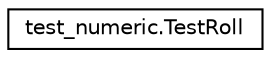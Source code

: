digraph "Graphical Class Hierarchy"
{
 // LATEX_PDF_SIZE
  edge [fontname="Helvetica",fontsize="10",labelfontname="Helvetica",labelfontsize="10"];
  node [fontname="Helvetica",fontsize="10",shape=record];
  rankdir="LR";
  Node0 [label="test_numeric.TestRoll",height=0.2,width=0.4,color="black", fillcolor="white", style="filled",URL="$classtest__numeric_1_1TestRoll.html",tooltip=" "];
}
